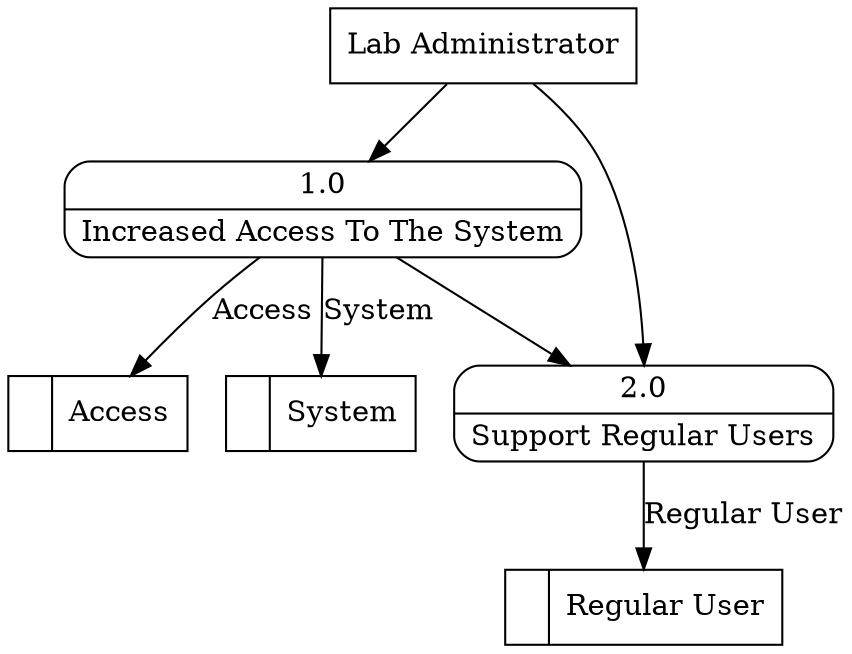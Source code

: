digraph dfd2{ 
node[shape=record]
200 [label="<f0>  |<f1> Regular User " ];
201 [label="<f0>  |<f1> Access " ];
202 [label="<f0>  |<f1> System " ];
203 [label="Lab Administrator" shape=box];
204 [label="{<f0> 1.0|<f1> Increased Access To The System }" shape=Mrecord];
205 [label="{<f0> 2.0|<f1> Support Regular Users }" shape=Mrecord];
203 -> 204
203 -> 205
204 -> 205
204 -> 201 [label="Access"]
204 -> 202 [label="System"]
205 -> 200 [label="Regular User"]
}